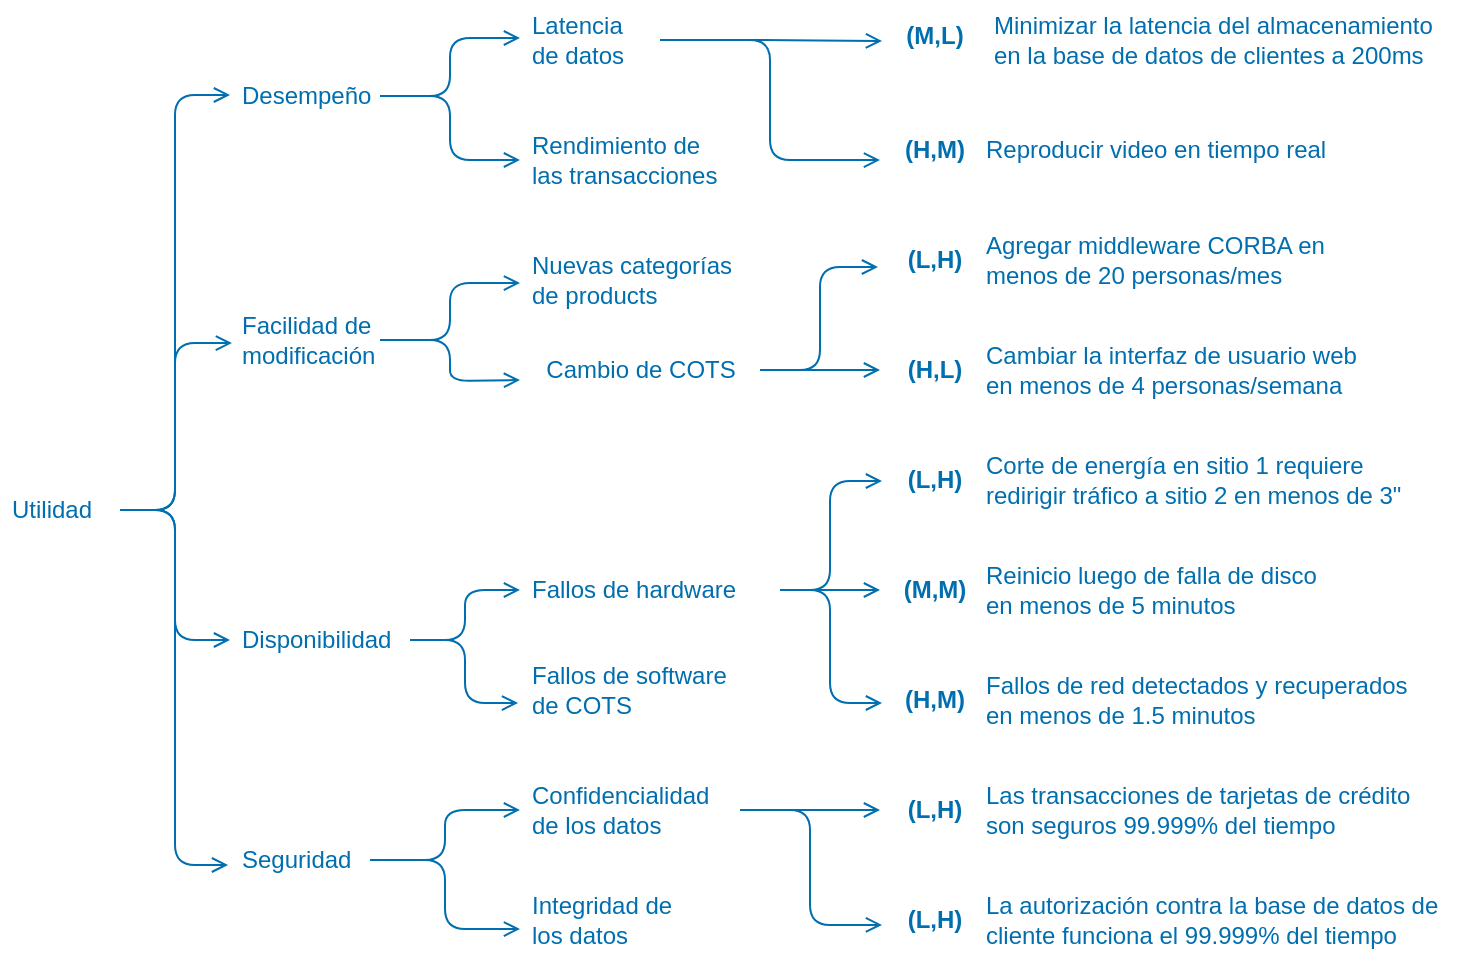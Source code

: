 <mxfile>
    <diagram id="f0XuFFp9ulr414WTjhQB" name="Page-1">
        <mxGraphModel dx="292" dy="554" grid="1" gridSize="10" guides="1" tooltips="1" connect="1" arrows="1" fold="1" page="1" pageScale="1" pageWidth="850" pageHeight="1100" math="0" shadow="0">
            <root>
                <mxCell id="0"/>
                <mxCell id="1" parent="0"/>
                <mxCell id="2" value="Utilidad" style="text;html=1;strokeColor=none;fillColor=none;align=left;verticalAlign=middle;whiteSpace=wrap;rounded=0;spacingLeft=4;fontColor=#006EAF;" parent="1" vertex="1">
                    <mxGeometry x="40" y="280" width="60" height="30" as="geometry"/>
                </mxCell>
                <mxCell id="11" style="edgeStyle=orthogonalEdgeStyle;html=1;endArrow=open;endFill=0;entryX=0;entryY=0.475;entryDx=0;entryDy=0;entryPerimeter=0;spacingLeft=4;fontColor=#006EAF;strokeColor=#006EAF;" parent="1" source="3" target="7" edge="1">
                    <mxGeometry relative="1" as="geometry"/>
                </mxCell>
                <mxCell id="3" value="Desempeño" style="text;html=1;align=left;verticalAlign=middle;resizable=1;points=[];autosize=1;strokeColor=none;fillColor=none;movable=1;rotatable=1;deletable=1;editable=1;connectable=1;spacingLeft=4;fontColor=#006EAF;" parent="1" vertex="1">
                    <mxGeometry x="155" y="73" width="75" height="30" as="geometry"/>
                </mxCell>
                <mxCell id="4" value="Facilidad de&lt;br&gt;modificación" style="text;html=1;align=left;verticalAlign=middle;resizable=1;points=[];autosize=1;strokeColor=none;fillColor=none;movable=1;rotatable=1;deletable=1;editable=1;connectable=1;spacingLeft=4;fontColor=#006EAF;" parent="1" vertex="1">
                    <mxGeometry x="155" y="190" width="75" height="40" as="geometry"/>
                </mxCell>
                <mxCell id="5" value="Disponibilidad" style="text;align=left;verticalAlign=middle;resizable=1;points=[];autosize=1;strokeColor=none;fillColor=none;html=1;movable=1;rotatable=1;deletable=1;editable=1;connectable=1;spacingLeft=4;fontColor=#006EAF;" parent="1" vertex="1">
                    <mxGeometry x="155" y="345" width="90" height="30" as="geometry"/>
                </mxCell>
                <mxCell id="6" value="Seguridad" style="text;html=1;align=left;verticalAlign=middle;resizable=1;points=[];autosize=1;strokeColor=none;fillColor=none;movable=1;rotatable=1;deletable=1;editable=1;connectable=1;spacingLeft=4;fontColor=#006EAF;" parent="1" vertex="1">
                    <mxGeometry x="155" y="455" width="70" height="30" as="geometry"/>
                </mxCell>
                <mxCell id="7" value="Latencia&lt;br&gt;de datos" style="text;html=1;align=left;verticalAlign=middle;resizable=0;points=[];autosize=1;strokeColor=none;fillColor=none;spacingLeft=4;fontColor=#006EAF;" parent="1" vertex="1">
                    <mxGeometry x="300" y="40" width="70" height="40" as="geometry"/>
                </mxCell>
                <mxCell id="8" value="Rendimiento de&lt;br&gt;las transacciones&lt;br&gt;" style="text;html=1;align=left;verticalAlign=middle;resizable=0;points=[];autosize=1;strokeColor=none;fillColor=none;spacingLeft=4;fontColor=#006EAF;" parent="1" vertex="1">
                    <mxGeometry x="300" y="100" width="120" height="40" as="geometry"/>
                </mxCell>
                <mxCell id="9" value="Minimizar la latencia del almacenamiento&lt;br&gt;en la base de datos de clientes a 200ms" style="text;html=1;align=left;verticalAlign=middle;resizable=0;points=[];autosize=1;strokeColor=none;fillColor=none;spacingLeft=4;fontColor=#006EAF;" parent="1" vertex="1">
                    <mxGeometry x="531" y="40" width="240" height="40" as="geometry"/>
                </mxCell>
                <mxCell id="10" value="(M,L)" style="text;html=1;align=center;verticalAlign=middle;resizable=1;points=[];autosize=1;strokeColor=none;fillColor=none;spacingLeft=4;fontColor=#006EAF;fontStyle=1;movable=1;rotatable=1;deletable=1;editable=1;connectable=1;" parent="1" vertex="1">
                    <mxGeometry x="480" y="43" width="50" height="30" as="geometry"/>
                </mxCell>
                <mxCell id="12" style="edgeStyle=orthogonalEdgeStyle;html=1;endArrow=open;endFill=0;spacingLeft=4;fontColor=#006EAF;strokeColor=#006EAF;" parent="1" source="3" target="8" edge="1">
                    <mxGeometry relative="1" as="geometry">
                        <mxPoint x="260" y="110" as="sourcePoint"/>
                        <mxPoint x="310" y="69" as="targetPoint"/>
                    </mxGeometry>
                </mxCell>
                <mxCell id="13" value="Nuevas categorías&lt;br&gt;de products" style="text;html=1;align=left;verticalAlign=middle;resizable=1;points=[];autosize=1;strokeColor=none;fillColor=none;movable=1;rotatable=1;deletable=1;editable=1;connectable=1;spacingLeft=4;fontColor=#006EAF;" parent="1" vertex="1">
                    <mxGeometry x="300" y="160" width="110" height="40" as="geometry"/>
                </mxCell>
                <mxCell id="14" value="Cambio de COTS" style="text;html=1;align=center;verticalAlign=middle;resizable=0;points=[];autosize=1;strokeColor=none;fillColor=none;fontColor=#006EAF;" parent="1" vertex="1">
                    <mxGeometry x="300" y="210" width="120" height="30" as="geometry"/>
                </mxCell>
                <mxCell id="15" value="Fallos de hardware" style="text;align=left;verticalAlign=middle;resizable=1;points=[];autosize=1;strokeColor=none;fillColor=none;html=1;movable=1;rotatable=1;deletable=1;editable=1;connectable=1;spacingLeft=4;fontColor=#006EAF;" parent="1" vertex="1">
                    <mxGeometry x="300" y="320" width="130" height="30" as="geometry"/>
                </mxCell>
                <mxCell id="16" value="Fallos de software&lt;br&gt;de COTS" style="text;align=left;verticalAlign=middle;resizable=1;points=[];autosize=1;strokeColor=none;fillColor=none;html=1;movable=1;rotatable=1;deletable=1;editable=1;connectable=1;spacingLeft=4;fontColor=#006EAF;" parent="1" vertex="1">
                    <mxGeometry x="300" y="365" width="120" height="40" as="geometry"/>
                </mxCell>
                <mxCell id="17" value="Confidencialidad&lt;br&gt;de los datos" style="text;html=1;align=left;verticalAlign=middle;resizable=0;points=[];autosize=1;strokeColor=none;fillColor=none;fontColor=#006EAF;spacingLeft=4;" parent="1" vertex="1">
                    <mxGeometry x="300" y="425" width="110" height="40" as="geometry"/>
                </mxCell>
                <mxCell id="20" value="Integridad de&lt;br&gt;los datos" style="text;html=1;align=left;verticalAlign=middle;resizable=0;points=[];autosize=1;strokeColor=none;fillColor=none;fontColor=#006EAF;spacingLeft=4;" parent="1" vertex="1">
                    <mxGeometry x="300" y="480" width="100" height="40" as="geometry"/>
                </mxCell>
                <mxCell id="21" style="edgeStyle=orthogonalEdgeStyle;html=1;endArrow=open;endFill=0;entryX=0;entryY=0.538;entryDx=0;entryDy=0;entryPerimeter=0;spacingLeft=4;fontColor=#006EAF;strokeColor=#006EAF;" parent="1" source="4" target="13" edge="1">
                    <mxGeometry relative="1" as="geometry">
                        <mxPoint x="245" y="105" as="sourcePoint"/>
                        <mxPoint x="310" y="69" as="targetPoint"/>
                    </mxGeometry>
                </mxCell>
                <mxCell id="22" style="edgeStyle=orthogonalEdgeStyle;html=1;endArrow=open;endFill=0;spacingLeft=4;fontColor=#006EAF;strokeColor=#006EAF;" parent="1" source="4" edge="1">
                    <mxGeometry relative="1" as="geometry">
                        <mxPoint x="240" y="240" as="sourcePoint"/>
                        <mxPoint x="300" y="230" as="targetPoint"/>
                    </mxGeometry>
                </mxCell>
                <mxCell id="23" style="edgeStyle=orthogonalEdgeStyle;html=1;endArrow=open;endFill=0;spacingLeft=4;fontColor=#006EAF;strokeColor=#006EAF;" parent="1" source="5" target="15" edge="1">
                    <mxGeometry relative="1" as="geometry">
                        <mxPoint x="250" y="250" as="sourcePoint"/>
                        <mxPoint x="320" y="201.52" as="targetPoint"/>
                    </mxGeometry>
                </mxCell>
                <mxCell id="24" style="edgeStyle=orthogonalEdgeStyle;html=1;endArrow=open;endFill=0;spacingLeft=4;fontColor=#006EAF;strokeColor=#006EAF;entryX=-0.008;entryY=0.663;entryDx=0;entryDy=0;entryPerimeter=0;" parent="1" source="5" target="16" edge="1">
                    <mxGeometry relative="1" as="geometry">
                        <mxPoint x="260" y="260" as="sourcePoint"/>
                        <mxPoint x="330" y="211.52" as="targetPoint"/>
                    </mxGeometry>
                </mxCell>
                <mxCell id="25" style="edgeStyle=orthogonalEdgeStyle;html=1;endArrow=open;endFill=0;spacingLeft=4;fontColor=#006EAF;strokeColor=#006EAF;" parent="1" source="6" target="17" edge="1">
                    <mxGeometry relative="1" as="geometry">
                        <mxPoint x="270" y="270" as="sourcePoint"/>
                        <mxPoint x="340" y="221.52" as="targetPoint"/>
                    </mxGeometry>
                </mxCell>
                <mxCell id="26" style="edgeStyle=orthogonalEdgeStyle;html=1;endArrow=open;endFill=0;entryX=0;entryY=0.613;entryDx=0;entryDy=0;entryPerimeter=0;spacingLeft=4;fontColor=#006EAF;strokeColor=#006EAF;" parent="1" source="6" target="20" edge="1">
                    <mxGeometry relative="1" as="geometry">
                        <mxPoint x="280" y="280" as="sourcePoint"/>
                        <mxPoint x="350" y="231.52" as="targetPoint"/>
                    </mxGeometry>
                </mxCell>
                <mxCell id="27" value="Reproducir video en tiempo real&lt;br&gt;" style="text;html=1;align=left;verticalAlign=middle;resizable=0;points=[];autosize=1;strokeColor=none;fillColor=none;fontColor=#006EAF;" parent="1" vertex="1">
                    <mxGeometry x="531" y="100" width="190" height="30" as="geometry"/>
                </mxCell>
                <mxCell id="28" value="Agregar middleware CORBA en&lt;br&gt;menos de 20 personas/mes" style="text;html=1;align=left;verticalAlign=middle;resizable=0;points=[];autosize=1;strokeColor=none;fillColor=none;fontColor=#006EAF;" parent="1" vertex="1">
                    <mxGeometry x="531" y="150" width="190" height="40" as="geometry"/>
                </mxCell>
                <mxCell id="29" value="Cambiar la interfaz de usuario web&lt;br&gt;en menos de 4 personas/semana" style="text;html=1;align=left;verticalAlign=middle;resizable=0;points=[];autosize=1;strokeColor=none;fillColor=none;fontColor=#006EAF;" parent="1" vertex="1">
                    <mxGeometry x="531" y="205" width="210" height="40" as="geometry"/>
                </mxCell>
                <mxCell id="30" value="Corte de energía en sitio 1 requiere&lt;br&gt;redirigir tráfico a sitio 2 en menos de 3&quot;" style="text;html=1;align=left;verticalAlign=middle;resizable=0;points=[];autosize=1;strokeColor=none;fillColor=none;fontColor=#006EAF;" parent="1" vertex="1">
                    <mxGeometry x="531" y="260" width="230" height="40" as="geometry"/>
                </mxCell>
                <mxCell id="31" value="Reinicio luego de falla de disco&lt;br&gt;en menos de 5 minutos" style="text;html=1;align=left;verticalAlign=middle;resizable=0;points=[];autosize=1;strokeColor=none;fillColor=none;fontColor=#006EAF;" parent="1" vertex="1">
                    <mxGeometry x="531" y="315" width="190" height="40" as="geometry"/>
                </mxCell>
                <mxCell id="32" value="Fallos de red detectados y recuperados&lt;br&gt;en menos de 1.5 minutos" style="text;html=1;align=left;verticalAlign=middle;resizable=0;points=[];autosize=1;strokeColor=none;fillColor=none;fontColor=#006EAF;" parent="1" vertex="1">
                    <mxGeometry x="531" y="370" width="230" height="40" as="geometry"/>
                </mxCell>
                <mxCell id="33" value="Las transacciones de tarjetas de crédito&lt;br&gt;son seguros 99.999% del tiempo" style="text;html=1;align=left;verticalAlign=middle;resizable=0;points=[];autosize=1;strokeColor=none;fillColor=none;fontColor=#006EAF;" parent="1" vertex="1">
                    <mxGeometry x="531" y="425" width="240" height="40" as="geometry"/>
                </mxCell>
                <mxCell id="34" value="La autorización contra la base de datos de&lt;br&gt;cliente funciona el 99.999% del tiempo" style="text;html=1;align=left;verticalAlign=middle;resizable=0;points=[];autosize=1;strokeColor=none;fillColor=none;fontColor=#006EAF;" parent="1" vertex="1">
                    <mxGeometry x="531" y="480" width="250" height="40" as="geometry"/>
                </mxCell>
                <mxCell id="35" value="(H,M)" style="text;html=1;align=center;verticalAlign=middle;resizable=1;points=[];autosize=1;strokeColor=none;fillColor=none;spacingLeft=4;fontColor=#006EAF;fontStyle=1;movable=1;rotatable=1;deletable=1;editable=1;connectable=1;" parent="1" vertex="1">
                    <mxGeometry x="480" y="100" width="50" height="30" as="geometry"/>
                </mxCell>
                <mxCell id="36" value="(L,H)" style="text;html=1;align=center;verticalAlign=middle;resizable=1;points=[];autosize=1;strokeColor=none;fillColor=none;spacingLeft=4;fontColor=#006EAF;fontStyle=1;movable=1;rotatable=1;deletable=1;editable=1;connectable=1;" parent="1" vertex="1">
                    <mxGeometry x="480" y="155" width="50" height="30" as="geometry"/>
                </mxCell>
                <mxCell id="37" value="(H,L)" style="text;html=1;align=center;verticalAlign=middle;resizable=1;points=[];autosize=1;strokeColor=none;fillColor=none;spacingLeft=4;fontColor=#006EAF;fontStyle=1;movable=1;rotatable=1;deletable=1;editable=1;connectable=1;" parent="1" vertex="1">
                    <mxGeometry x="480" y="210" width="50" height="30" as="geometry"/>
                </mxCell>
                <mxCell id="38" value="(L,H)" style="text;html=1;align=center;verticalAlign=middle;resizable=1;points=[];autosize=1;strokeColor=none;fillColor=none;spacingLeft=4;fontColor=#006EAF;fontStyle=1;movable=1;rotatable=1;deletable=1;editable=1;connectable=1;" parent="1" vertex="1">
                    <mxGeometry x="480" y="265" width="50" height="30" as="geometry"/>
                </mxCell>
                <mxCell id="39" value="(M,M)&lt;span style=&quot;color: rgba(0, 0, 0, 0); font-family: monospace; font-size: 0px;&quot;&gt;%3CmxGraphModel%3E%3Croot%3E%3CmxCell%20id%3D%220%22%2F%3E%3CmxCell%20id%3D%221%22%20parent%3D%220%22%2F%3E%3CmxCell%20id%3D%222%22%20value%3D%22(L%2CH)%22%20style%3D%22text%3Bhtml%3D1%3Balign%3Dcenter%3BverticalAlign%3Dmiddle%3Bresizable%3D0%3Bpoints%3D%5B%5D%3Bautosize%3D1%3BstrokeColor%3Dnone%3BfillColor%3Dnone%3BspacingLeft%3D4%3BfontColor%3D%23006EAF%3B%22%20vertex%3D%221%22%20parent%3D%221%22%3E%3CmxGeometry%20x%3D%22390%22%20y%3D%22305%22%20width%3D%2250%22%20height%3D%2230%22%20as%3D%22geometry%22%2F%3E%3C%2FmxCell%3E%3C%2Froot%3E%3C%2FmxGraphModel%3E&lt;/span&gt;" style="text;html=1;align=center;verticalAlign=middle;resizable=1;points=[];autosize=1;strokeColor=none;fillColor=none;spacingLeft=4;fontColor=#006EAF;fontStyle=1;movable=1;rotatable=1;deletable=1;editable=1;connectable=1;" parent="1" vertex="1">
                    <mxGeometry x="480" y="320" width="50" height="30" as="geometry"/>
                </mxCell>
                <mxCell id="40" value="(H,M)" style="text;html=1;align=center;verticalAlign=middle;resizable=1;points=[];autosize=1;strokeColor=none;fillColor=none;spacingLeft=4;fontColor=#006EAF;fontStyle=1;movable=1;rotatable=1;deletable=1;editable=1;connectable=1;" parent="1" vertex="1">
                    <mxGeometry x="480" y="375" width="50" height="30" as="geometry"/>
                </mxCell>
                <mxCell id="41" value="(L,H)&lt;span style=&quot;color: rgba(0, 0, 0, 0); font-family: monospace; font-size: 0px;&quot;&gt;%3CmxGraphModel%3E%3Croot%3E%3CmxCell%20id%3D%220%22%2F%3E%3CmxCell%20id%3D%221%22%20parent%3D%220%22%2F%3E%3CmxCell%20id%3D%222%22%20value%3D%22(H%2CM)%22%20style%3D%22text%3Bhtml%3D1%3Balign%3Dcenter%3BverticalAlign%3Dmiddle%3Bresizable%3D0%3Bpoints%3D%5B%5D%3Bautosize%3D1%3BstrokeColor%3Dnone%3BfillColor%3Dnone%3BspacingLeft%3D4%3BfontColor%3D%23006EAF%3B%22%20vertex%3D%221%22%20parent%3D%221%22%3E%3CmxGeometry%20x%3D%22380%22%20y%3D%22415%22%20width%3D%2260%22%20height%3D%2230%22%20as%3D%22geometry%22%2F%3E%3C%2FmxCell%3E%3C%2Froot%3E%3C%2FmxGraphModel%3E&lt;/span&gt;" style="text;html=1;align=center;verticalAlign=middle;resizable=1;points=[];autosize=1;strokeColor=none;fillColor=none;spacingLeft=4;fontColor=#006EAF;fontStyle=1;movable=1;rotatable=1;deletable=1;editable=1;connectable=1;" parent="1" vertex="1">
                    <mxGeometry x="480" y="430" width="50" height="30" as="geometry"/>
                </mxCell>
                <mxCell id="42" value="(L,H)&lt;span style=&quot;color: rgba(0, 0, 0, 0); font-family: monospace; font-size: 0px;&quot;&gt;%3CmxGraphModel%3E%3Croot%3E%3CmxCell%20id%3D%220%22%2F%3E%3CmxCell%20id%3D%221%22%20parent%3D%220%22%2F%3E%3CmxCell%20id%3D%222%22%20value%3D%22(H%2CM)%22%20style%3D%22text%3Bhtml%3D1%3Balign%3Dcenter%3BverticalAlign%3Dmiddle%3Bresizable%3D0%3Bpoints%3D%5B%5D%3Bautosize%3D1%3BstrokeColor%3Dnone%3BfillColor%3Dnone%3BspacingLeft%3D4%3BfontColor%3D%23006EAF%3B%22%20vertex%3D%221%22%20parent%3D%221%22%3E%3CmxGeometry%20x%3D%22380%22%20y%3D%22415%22%20width%3D%2260%22%20height%3D%2230%22%20as%3D%22geometry%22%2F%3E%3C%2FmxCell%3E%3C%2Froot%3E%3C%2FmxGraphModel%3E&lt;/span&gt;" style="text;html=1;align=center;verticalAlign=middle;resizable=1;points=[];autosize=1;strokeColor=none;fillColor=none;spacingLeft=4;fontColor=#006EAF;fontStyle=1;movable=1;rotatable=1;deletable=1;editable=1;connectable=1;" parent="1" vertex="1">
                    <mxGeometry x="480" y="485" width="50" height="30" as="geometry"/>
                </mxCell>
                <mxCell id="43" style="edgeStyle=orthogonalEdgeStyle;html=1;endArrow=open;endFill=0;entryX=0.02;entryY=0.583;entryDx=0;entryDy=0;entryPerimeter=0;spacingLeft=4;fontColor=#006EAF;strokeColor=#006EAF;" parent="1" source="17" target="42" edge="1">
                    <mxGeometry relative="1" as="geometry">
                        <mxPoint x="240" y="420" as="sourcePoint"/>
                        <mxPoint x="310" y="514.52" as="targetPoint"/>
                    </mxGeometry>
                </mxCell>
                <mxCell id="44" style="edgeStyle=orthogonalEdgeStyle;html=1;endArrow=open;endFill=0;spacingLeft=4;fontColor=#006EAF;strokeColor=#006EAF;" parent="1" source="17" target="41" edge="1">
                    <mxGeometry relative="1" as="geometry">
                        <mxPoint x="420" y="450" as="sourcePoint"/>
                        <mxPoint x="491" y="512.49" as="targetPoint"/>
                    </mxGeometry>
                </mxCell>
                <mxCell id="45" style="edgeStyle=orthogonalEdgeStyle;html=1;endArrow=open;endFill=0;spacingLeft=4;fontColor=#006EAF;strokeColor=#006EAF;" parent="1" source="15" target="39" edge="1">
                    <mxGeometry relative="1" as="geometry">
                        <mxPoint x="420" y="455" as="sourcePoint"/>
                        <mxPoint x="490" y="455" as="targetPoint"/>
                    </mxGeometry>
                </mxCell>
                <mxCell id="46" style="edgeStyle=orthogonalEdgeStyle;html=1;endArrow=open;endFill=0;spacingLeft=4;fontColor=#006EAF;strokeColor=#006EAF;entryX=0.02;entryY=0.55;entryDx=0;entryDy=0;entryPerimeter=0;" parent="1" source="15" target="40" edge="1">
                    <mxGeometry relative="1" as="geometry">
                        <mxPoint x="440" y="345" as="sourcePoint"/>
                        <mxPoint x="490" y="345" as="targetPoint"/>
                    </mxGeometry>
                </mxCell>
                <mxCell id="47" style="edgeStyle=orthogonalEdgeStyle;html=1;endArrow=open;endFill=0;spacingLeft=4;fontColor=#006EAF;strokeColor=#006EAF;entryX=0.02;entryY=0.517;entryDx=0;entryDy=0;entryPerimeter=0;" parent="1" source="15" target="38" edge="1">
                    <mxGeometry relative="1" as="geometry">
                        <mxPoint x="440" y="345" as="sourcePoint"/>
                        <mxPoint x="491" y="401.5" as="targetPoint"/>
                    </mxGeometry>
                </mxCell>
                <mxCell id="49" style="edgeStyle=orthogonalEdgeStyle;html=1;endArrow=open;endFill=0;spacingLeft=4;fontColor=#006EAF;strokeColor=#006EAF;entryX=-0.02;entryY=0.617;entryDx=0;entryDy=0;entryPerimeter=0;" parent="1" source="14" target="36" edge="1">
                    <mxGeometry relative="1" as="geometry">
                        <mxPoint x="440" y="345" as="sourcePoint"/>
                        <mxPoint x="491" y="290.51" as="targetPoint"/>
                    </mxGeometry>
                </mxCell>
                <mxCell id="50" style="edgeStyle=orthogonalEdgeStyle;html=1;endArrow=open;endFill=0;spacingLeft=4;fontColor=#006EAF;strokeColor=#006EAF;" parent="1" source="14" target="37" edge="1">
                    <mxGeometry relative="1" as="geometry">
                        <mxPoint x="430" y="240" as="sourcePoint"/>
                        <mxPoint x="489" y="183.51" as="targetPoint"/>
                    </mxGeometry>
                </mxCell>
                <mxCell id="51" style="edgeStyle=orthogonalEdgeStyle;html=1;endArrow=open;endFill=0;spacingLeft=4;fontColor=#006EAF;strokeColor=#006EAF;entryX=0.02;entryY=0.583;entryDx=0;entryDy=0;entryPerimeter=0;" parent="1" source="7" target="10" edge="1">
                    <mxGeometry relative="1" as="geometry">
                        <mxPoint x="430" y="235" as="sourcePoint"/>
                        <mxPoint x="489" y="183.51" as="targetPoint"/>
                    </mxGeometry>
                </mxCell>
                <mxCell id="52" style="edgeStyle=orthogonalEdgeStyle;html=1;endArrow=open;endFill=0;spacingLeft=4;fontColor=#006EAF;strokeColor=#006EAF;entryX=0;entryY=0.667;entryDx=0;entryDy=0;entryPerimeter=0;" parent="1" source="7" target="35" edge="1">
                    <mxGeometry relative="1" as="geometry">
                        <mxPoint x="380" y="70" as="sourcePoint"/>
                        <mxPoint x="491" y="70.49" as="targetPoint"/>
                    </mxGeometry>
                </mxCell>
                <mxCell id="53" style="edgeStyle=orthogonalEdgeStyle;html=1;endArrow=open;endFill=0;spacingLeft=4;fontColor=#006EAF;strokeColor=#006EAF;entryX=0;entryY=0.483;entryDx=0;entryDy=0;entryPerimeter=0;" parent="1" source="2" target="3" edge="1">
                    <mxGeometry relative="1" as="geometry">
                        <mxPoint x="260" y="370" as="sourcePoint"/>
                        <mxPoint x="310" y="345" as="targetPoint"/>
                    </mxGeometry>
                </mxCell>
                <mxCell id="54" style="edgeStyle=orthogonalEdgeStyle;html=1;endArrow=open;endFill=0;spacingLeft=4;fontColor=#006EAF;strokeColor=#006EAF;entryX=0.013;entryY=0.538;entryDx=0;entryDy=0;entryPerimeter=0;" parent="1" source="2" target="4" edge="1">
                    <mxGeometry relative="1" as="geometry">
                        <mxPoint x="110" y="265" as="sourcePoint"/>
                        <mxPoint x="170" y="97.49" as="targetPoint"/>
                    </mxGeometry>
                </mxCell>
                <mxCell id="55" style="edgeStyle=orthogonalEdgeStyle;html=1;endArrow=open;endFill=0;spacingLeft=4;fontColor=#006EAF;strokeColor=#006EAF;entryX=0;entryY=0.5;entryDx=0;entryDy=0;entryPerimeter=0;exitX=1;exitY=0.5;exitDx=0;exitDy=0;" parent="1" source="2" target="5" edge="1">
                    <mxGeometry relative="1" as="geometry">
                        <mxPoint x="110" y="265" as="sourcePoint"/>
                        <mxPoint x="165.975" y="221.52" as="targetPoint"/>
                    </mxGeometry>
                </mxCell>
                <mxCell id="56" style="edgeStyle=orthogonalEdgeStyle;html=1;endArrow=open;endFill=0;spacingLeft=4;fontColor=#006EAF;strokeColor=#006EAF;entryX=-0.014;entryY=0.583;entryDx=0;entryDy=0;entryPerimeter=0;exitX=1;exitY=0.5;exitDx=0;exitDy=0;" parent="1" source="2" target="6" edge="1">
                    <mxGeometry relative="1" as="geometry">
                        <mxPoint x="110" y="265" as="sourcePoint"/>
                        <mxPoint x="170" y="370" as="targetPoint"/>
                    </mxGeometry>
                </mxCell>
            </root>
        </mxGraphModel>
    </diagram>
</mxfile>